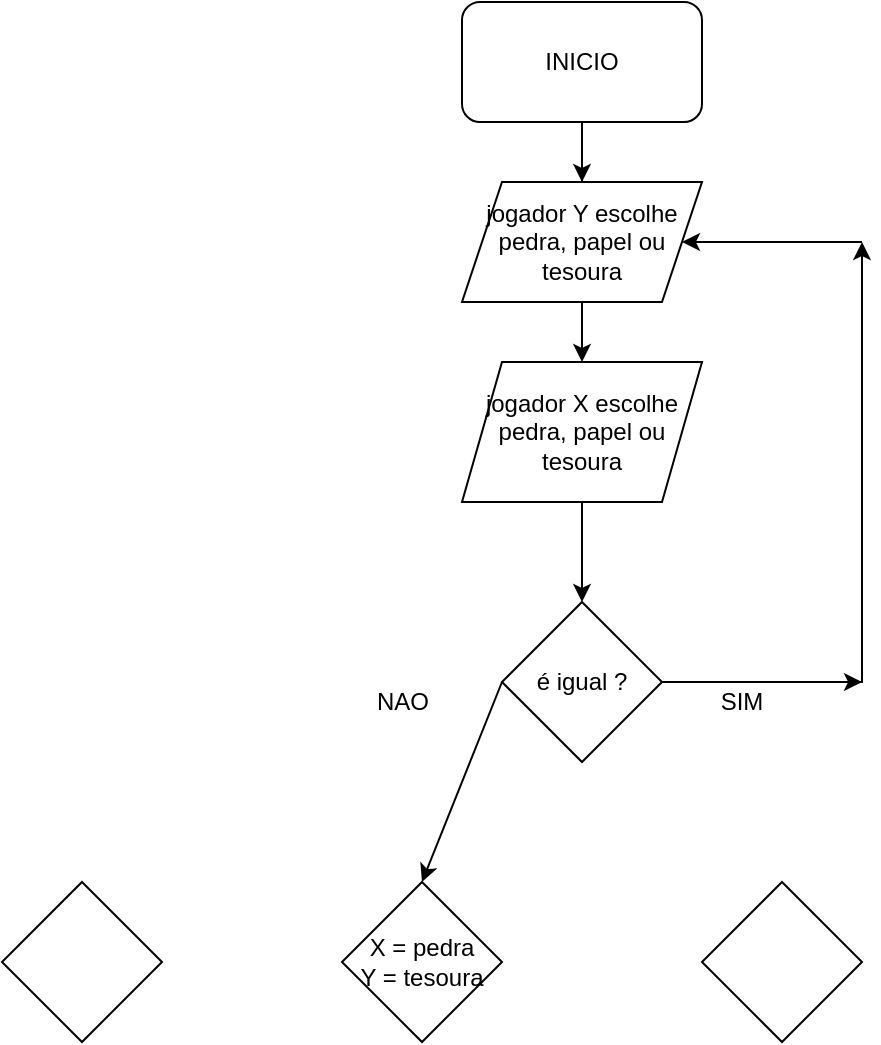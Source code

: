 <mxfile version="14.4.6" type="github">
  <diagram id="UschqwGD2-eMieH6d9Dp" name="Page-1">
    <mxGraphModel dx="654" dy="546" grid="1" gridSize="10" guides="1" tooltips="1" connect="1" arrows="1" fold="1" page="1" pageScale="1" pageWidth="827" pageHeight="1169" math="0" shadow="0">
      <root>
        <mxCell id="0" />
        <mxCell id="1" parent="0" />
        <mxCell id="2lp46lbcFZPAVS5syeWD-5" style="edgeStyle=orthogonalEdgeStyle;rounded=0;orthogonalLoop=1;jettySize=auto;html=1;entryX=0.5;entryY=0;entryDx=0;entryDy=0;" edge="1" parent="1" source="2lp46lbcFZPAVS5syeWD-1" target="2lp46lbcFZPAVS5syeWD-2">
          <mxGeometry relative="1" as="geometry" />
        </mxCell>
        <mxCell id="2lp46lbcFZPAVS5syeWD-6" style="edgeStyle=orthogonalEdgeStyle;rounded=0;orthogonalLoop=1;jettySize=auto;html=1;" edge="1" parent="1" source="2lp46lbcFZPAVS5syeWD-1" target="2lp46lbcFZPAVS5syeWD-3">
          <mxGeometry relative="1" as="geometry" />
        </mxCell>
        <mxCell id="2lp46lbcFZPAVS5syeWD-1" value="INICIO" style="rounded=1;whiteSpace=wrap;html=1;" vertex="1" parent="1">
          <mxGeometry x="280" y="20" width="120" height="60" as="geometry" />
        </mxCell>
        <mxCell id="2lp46lbcFZPAVS5syeWD-10" style="edgeStyle=orthogonalEdgeStyle;rounded=0;orthogonalLoop=1;jettySize=auto;html=1;entryX=0.5;entryY=0;entryDx=0;entryDy=0;" edge="1" parent="1" source="2lp46lbcFZPAVS5syeWD-2">
          <mxGeometry relative="1" as="geometry">
            <mxPoint x="340" y="320" as="targetPoint" />
          </mxGeometry>
        </mxCell>
        <mxCell id="2lp46lbcFZPAVS5syeWD-2" value="jogador X escolhe pedra, papel ou tesoura" style="shape=parallelogram;perimeter=parallelogramPerimeter;whiteSpace=wrap;html=1;fixedSize=1;" vertex="1" parent="1">
          <mxGeometry x="280" y="200" width="120" height="70" as="geometry" />
        </mxCell>
        <mxCell id="2lp46lbcFZPAVS5syeWD-3" value="jogador Y escolhe pedra, papel ou tesoura" style="shape=parallelogram;perimeter=parallelogramPerimeter;whiteSpace=wrap;html=1;fixedSize=1;" vertex="1" parent="1">
          <mxGeometry x="280" y="110" width="120" height="60" as="geometry" />
        </mxCell>
        <mxCell id="2lp46lbcFZPAVS5syeWD-18" style="edgeStyle=orthogonalEdgeStyle;rounded=0;orthogonalLoop=1;jettySize=auto;html=1;" edge="1" parent="1" source="2lp46lbcFZPAVS5syeWD-19">
          <mxGeometry relative="1" as="geometry">
            <mxPoint x="480" y="140" as="targetPoint" />
            <Array as="points">
              <mxPoint x="480" y="360" />
            </Array>
          </mxGeometry>
        </mxCell>
        <mxCell id="2lp46lbcFZPAVS5syeWD-27" style="edgeStyle=orthogonalEdgeStyle;rounded=0;orthogonalLoop=1;jettySize=auto;html=1;" edge="1" parent="1" source="2lp46lbcFZPAVS5syeWD-17">
          <mxGeometry relative="1" as="geometry">
            <mxPoint x="480" y="360" as="targetPoint" />
          </mxGeometry>
        </mxCell>
        <mxCell id="2lp46lbcFZPAVS5syeWD-17" value="é igual ?" style="rhombus;whiteSpace=wrap;html=1;" vertex="1" parent="1">
          <mxGeometry x="300" y="320" width="80" height="80" as="geometry" />
        </mxCell>
        <mxCell id="2lp46lbcFZPAVS5syeWD-19" value="SIM" style="text;html=1;strokeColor=none;fillColor=none;align=center;verticalAlign=middle;whiteSpace=wrap;rounded=0;" vertex="1" parent="1">
          <mxGeometry x="400" y="360" width="40" height="20" as="geometry" />
        </mxCell>
        <mxCell id="2lp46lbcFZPAVS5syeWD-22" value="" style="endArrow=classic;html=1;entryX=1;entryY=0.5;entryDx=0;entryDy=0;" edge="1" parent="1" target="2lp46lbcFZPAVS5syeWD-3">
          <mxGeometry width="50" height="50" relative="1" as="geometry">
            <mxPoint x="480" y="140" as="sourcePoint" />
            <mxPoint x="480" y="130" as="targetPoint" />
          </mxGeometry>
        </mxCell>
        <mxCell id="2lp46lbcFZPAVS5syeWD-23" value="" style="endArrow=classic;html=1;exitX=0;exitY=0.5;exitDx=0;exitDy=0;entryX=0.5;entryY=0;entryDx=0;entryDy=0;" edge="1" parent="1" source="2lp46lbcFZPAVS5syeWD-17" target="2lp46lbcFZPAVS5syeWD-28">
          <mxGeometry width="50" height="50" relative="1" as="geometry">
            <mxPoint x="250" y="390" as="sourcePoint" />
            <mxPoint x="190" y="360" as="targetPoint" />
          </mxGeometry>
        </mxCell>
        <mxCell id="2lp46lbcFZPAVS5syeWD-25" value="NAO" style="text;html=1;align=center;verticalAlign=middle;resizable=0;points=[];autosize=1;" vertex="1" parent="1">
          <mxGeometry x="230" y="360" width="40" height="20" as="geometry" />
        </mxCell>
        <mxCell id="2lp46lbcFZPAVS5syeWD-28" value="X = pedra&lt;br&gt;Y = tesoura" style="rhombus;whiteSpace=wrap;html=1;" vertex="1" parent="1">
          <mxGeometry x="220" y="460" width="80" height="80" as="geometry" />
        </mxCell>
        <mxCell id="2lp46lbcFZPAVS5syeWD-30" value="" style="rhombus;whiteSpace=wrap;html=1;" vertex="1" parent="1">
          <mxGeometry x="400" y="460" width="80" height="80" as="geometry" />
        </mxCell>
        <mxCell id="2lp46lbcFZPAVS5syeWD-31" value="" style="rhombus;whiteSpace=wrap;html=1;" vertex="1" parent="1">
          <mxGeometry x="50" y="460" width="80" height="80" as="geometry" />
        </mxCell>
      </root>
    </mxGraphModel>
  </diagram>
</mxfile>
